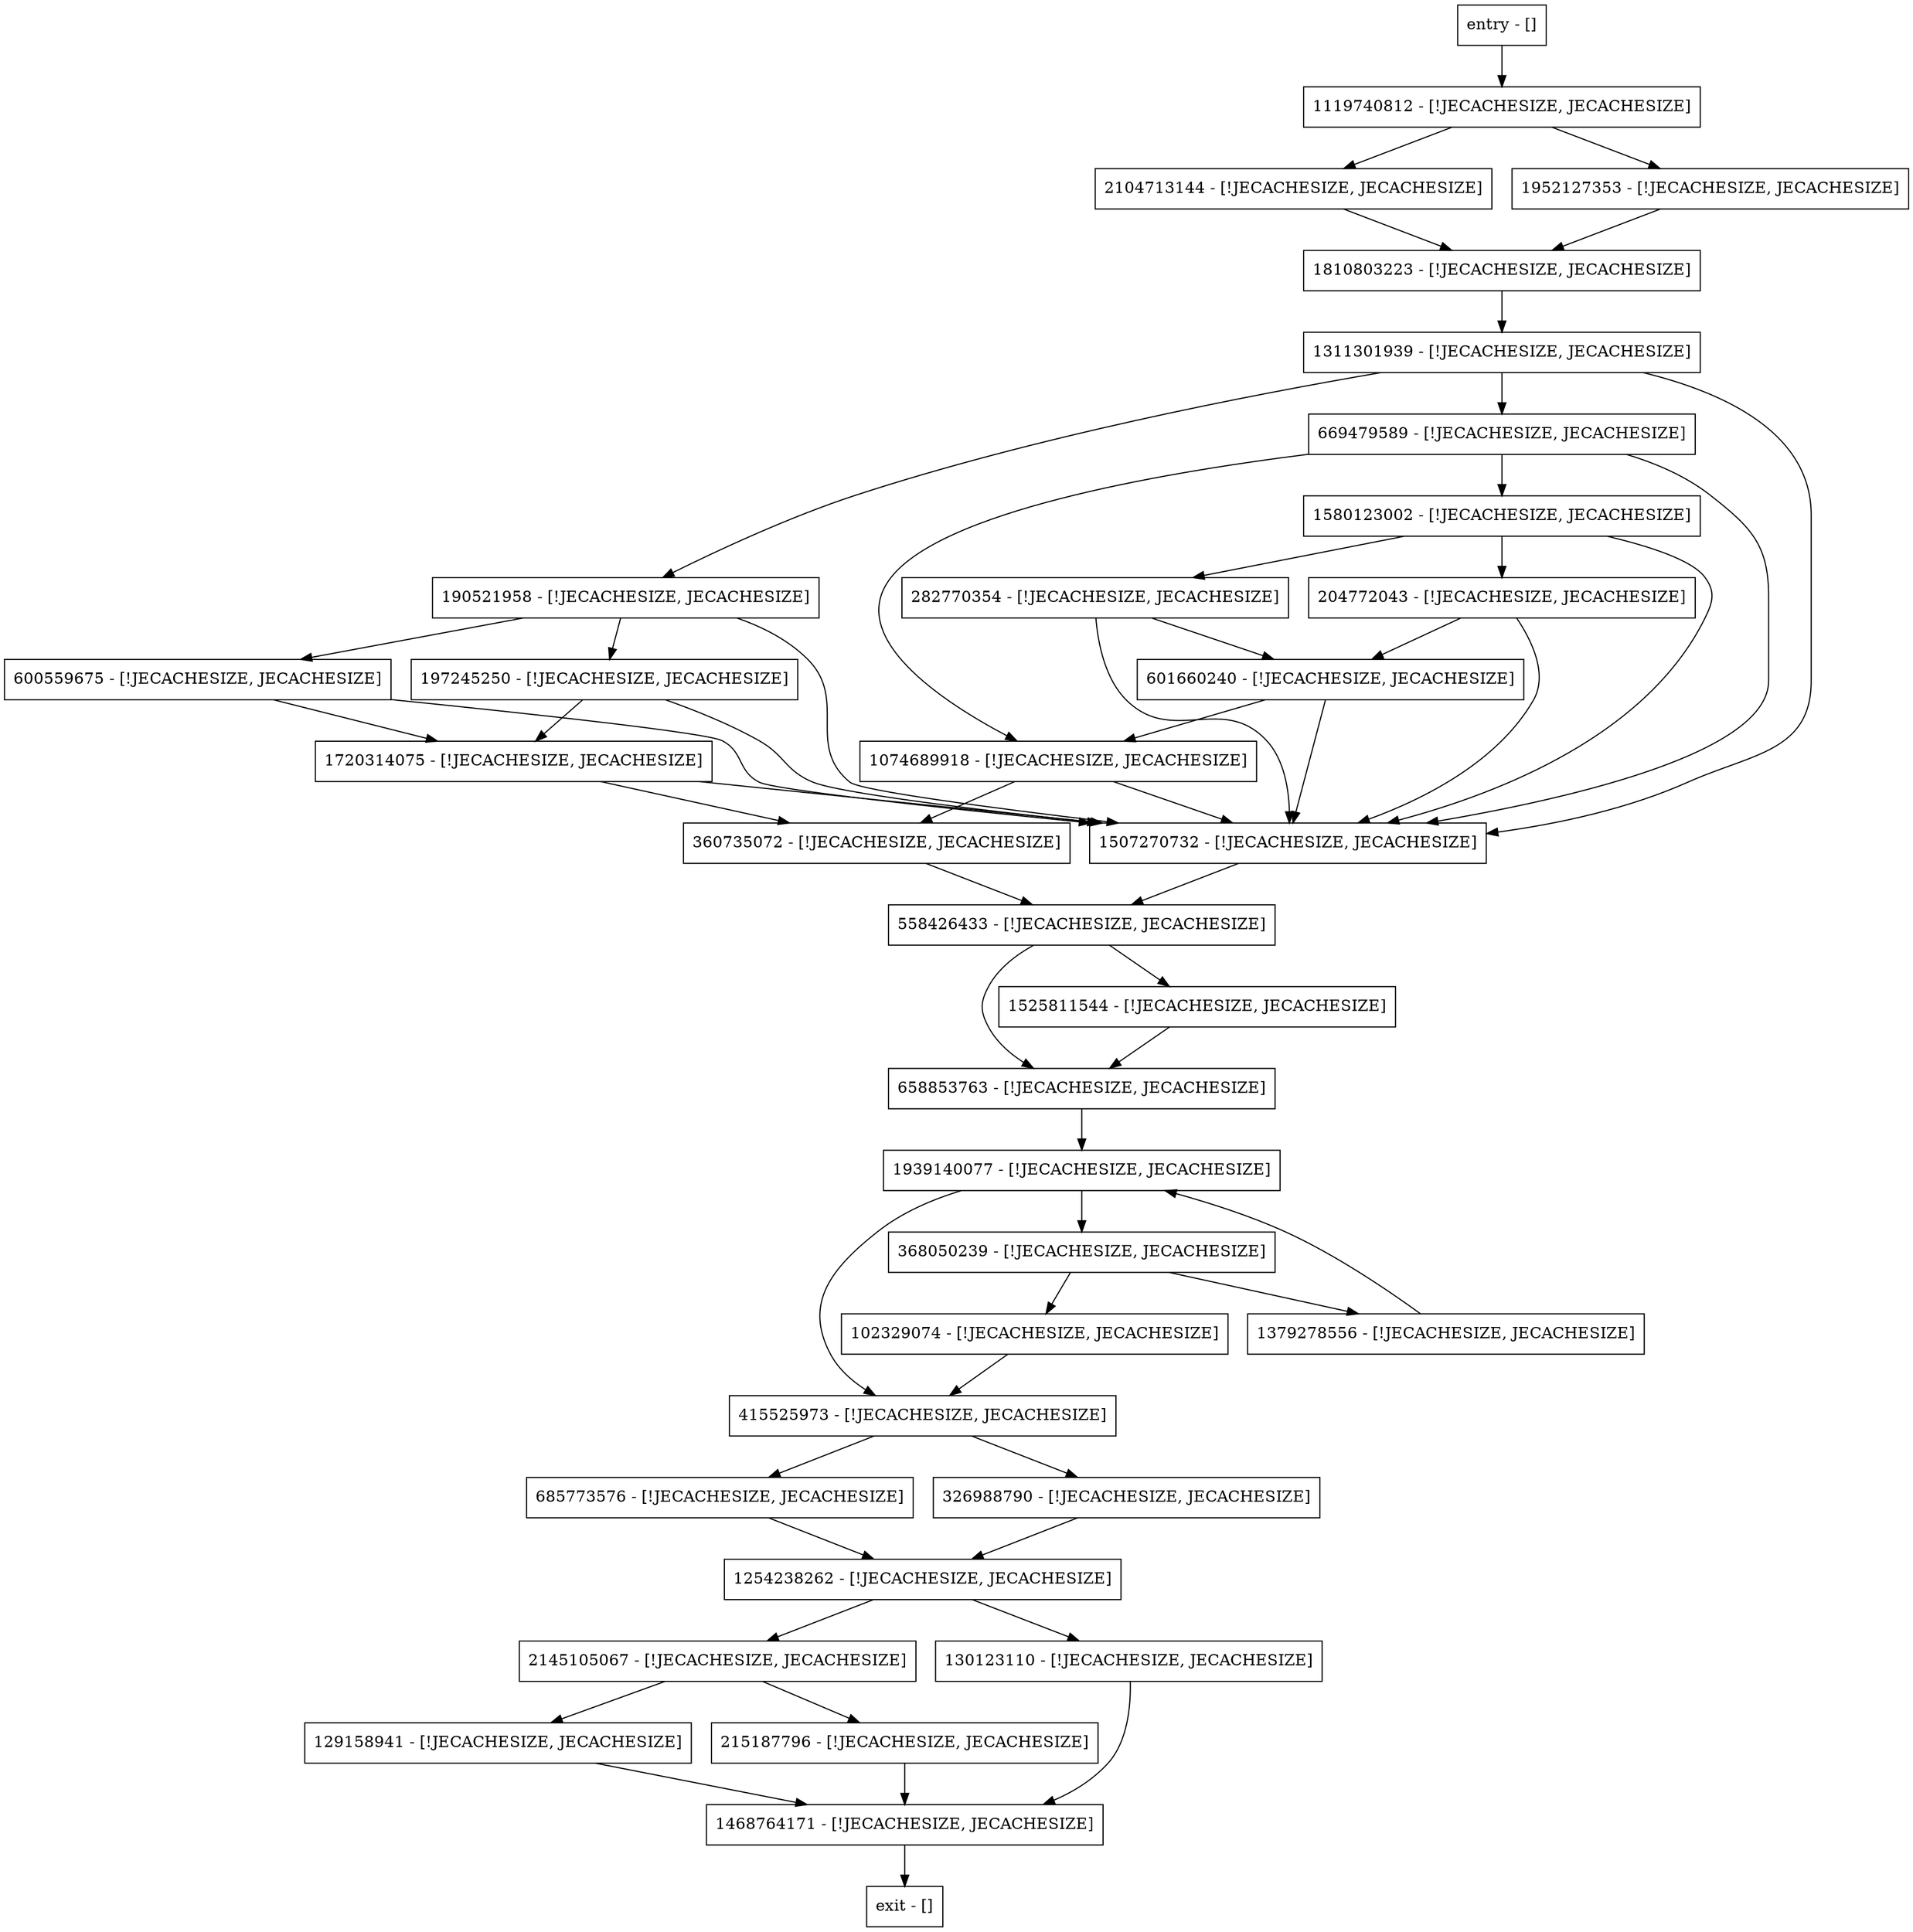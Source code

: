 digraph <clinit> {
node [shape=record];
1580123002 [label="1580123002 - [!JECACHESIZE, JECACHESIZE]"];
204772043 [label="204772043 - [!JECACHESIZE, JECACHESIZE]"];
415525973 [label="415525973 - [!JECACHESIZE, JECACHESIZE]"];
685773576 [label="685773576 - [!JECACHESIZE, JECACHESIZE]"];
558426433 [label="558426433 - [!JECACHESIZE, JECACHESIZE]"];
2145105067 [label="2145105067 - [!JECACHESIZE, JECACHESIZE]"];
1810803223 [label="1810803223 - [!JECACHESIZE, JECACHESIZE]"];
368050239 [label="368050239 - [!JECACHESIZE, JECACHESIZE]"];
658853763 [label="658853763 - [!JECACHESIZE, JECACHESIZE]"];
326988790 [label="326988790 - [!JECACHESIZE, JECACHESIZE]"];
1507270732 [label="1507270732 - [!JECACHESIZE, JECACHESIZE]"];
669479589 [label="669479589 - [!JECACHESIZE, JECACHESIZE]"];
215187796 [label="215187796 - [!JECACHESIZE, JECACHESIZE]"];
1074689918 [label="1074689918 - [!JECACHESIZE, JECACHESIZE]"];
600559675 [label="600559675 - [!JECACHESIZE, JECACHESIZE]"];
601660240 [label="601660240 - [!JECACHESIZE, JECACHESIZE]"];
1119740812 [label="1119740812 - [!JECACHESIZE, JECACHESIZE]"];
190521958 [label="190521958 - [!JECACHESIZE, JECACHESIZE]"];
282770354 [label="282770354 - [!JECACHESIZE, JECACHESIZE]"];
129158941 [label="129158941 - [!JECACHESIZE, JECACHESIZE]"];
1720314075 [label="1720314075 - [!JECACHESIZE, JECACHESIZE]"];
1468764171 [label="1468764171 - [!JECACHESIZE, JECACHESIZE]"];
2104713144 [label="2104713144 - [!JECACHESIZE, JECACHESIZE]"];
1939140077 [label="1939140077 - [!JECACHESIZE, JECACHESIZE]"];
102329074 [label="102329074 - [!JECACHESIZE, JECACHESIZE]"];
1379278556 [label="1379278556 - [!JECACHESIZE, JECACHESIZE]"];
entry [label="entry - []"];
exit [label="exit - []"];
360735072 [label="360735072 - [!JECACHESIZE, JECACHESIZE]"];
1311301939 [label="1311301939 - [!JECACHESIZE, JECACHESIZE]"];
197245250 [label="197245250 - [!JECACHESIZE, JECACHESIZE]"];
1525811544 [label="1525811544 - [!JECACHESIZE, JECACHESIZE]"];
1952127353 [label="1952127353 - [!JECACHESIZE, JECACHESIZE]"];
130123110 [label="130123110 - [!JECACHESIZE, JECACHESIZE]"];
1254238262 [label="1254238262 - [!JECACHESIZE, JECACHESIZE]"];
entry;
exit;
1580123002 -> 204772043;
1580123002 -> 282770354;
1580123002 -> 1507270732;
204772043 -> 601660240;
204772043 -> 1507270732;
415525973 -> 685773576;
415525973 -> 326988790;
685773576 -> 1254238262;
558426433 -> 1525811544;
558426433 -> 658853763;
2145105067 -> 129158941;
2145105067 -> 215187796;
1810803223 -> 1311301939;
368050239 -> 102329074;
368050239 -> 1379278556;
658853763 -> 1939140077;
326988790 -> 1254238262;
1507270732 -> 558426433;
669479589 -> 1580123002;
669479589 -> 1074689918;
669479589 -> 1507270732;
215187796 -> 1468764171;
1074689918 -> 360735072;
1074689918 -> 1507270732;
600559675 -> 1720314075;
600559675 -> 1507270732;
601660240 -> 1074689918;
601660240 -> 1507270732;
1119740812 -> 1952127353;
1119740812 -> 2104713144;
190521958 -> 197245250;
190521958 -> 600559675;
190521958 -> 1507270732;
282770354 -> 601660240;
282770354 -> 1507270732;
129158941 -> 1468764171;
1720314075 -> 360735072;
1720314075 -> 1507270732;
1468764171 -> exit;
2104713144 -> 1810803223;
1939140077 -> 415525973;
1939140077 -> 368050239;
102329074 -> 415525973;
1379278556 -> 1939140077;
entry -> 1119740812;
360735072 -> 558426433;
1311301939 -> 669479589;
1311301939 -> 1507270732;
1311301939 -> 190521958;
197245250 -> 1720314075;
197245250 -> 1507270732;
1525811544 -> 658853763;
1952127353 -> 1810803223;
130123110 -> 1468764171;
1254238262 -> 2145105067;
1254238262 -> 130123110;
}

